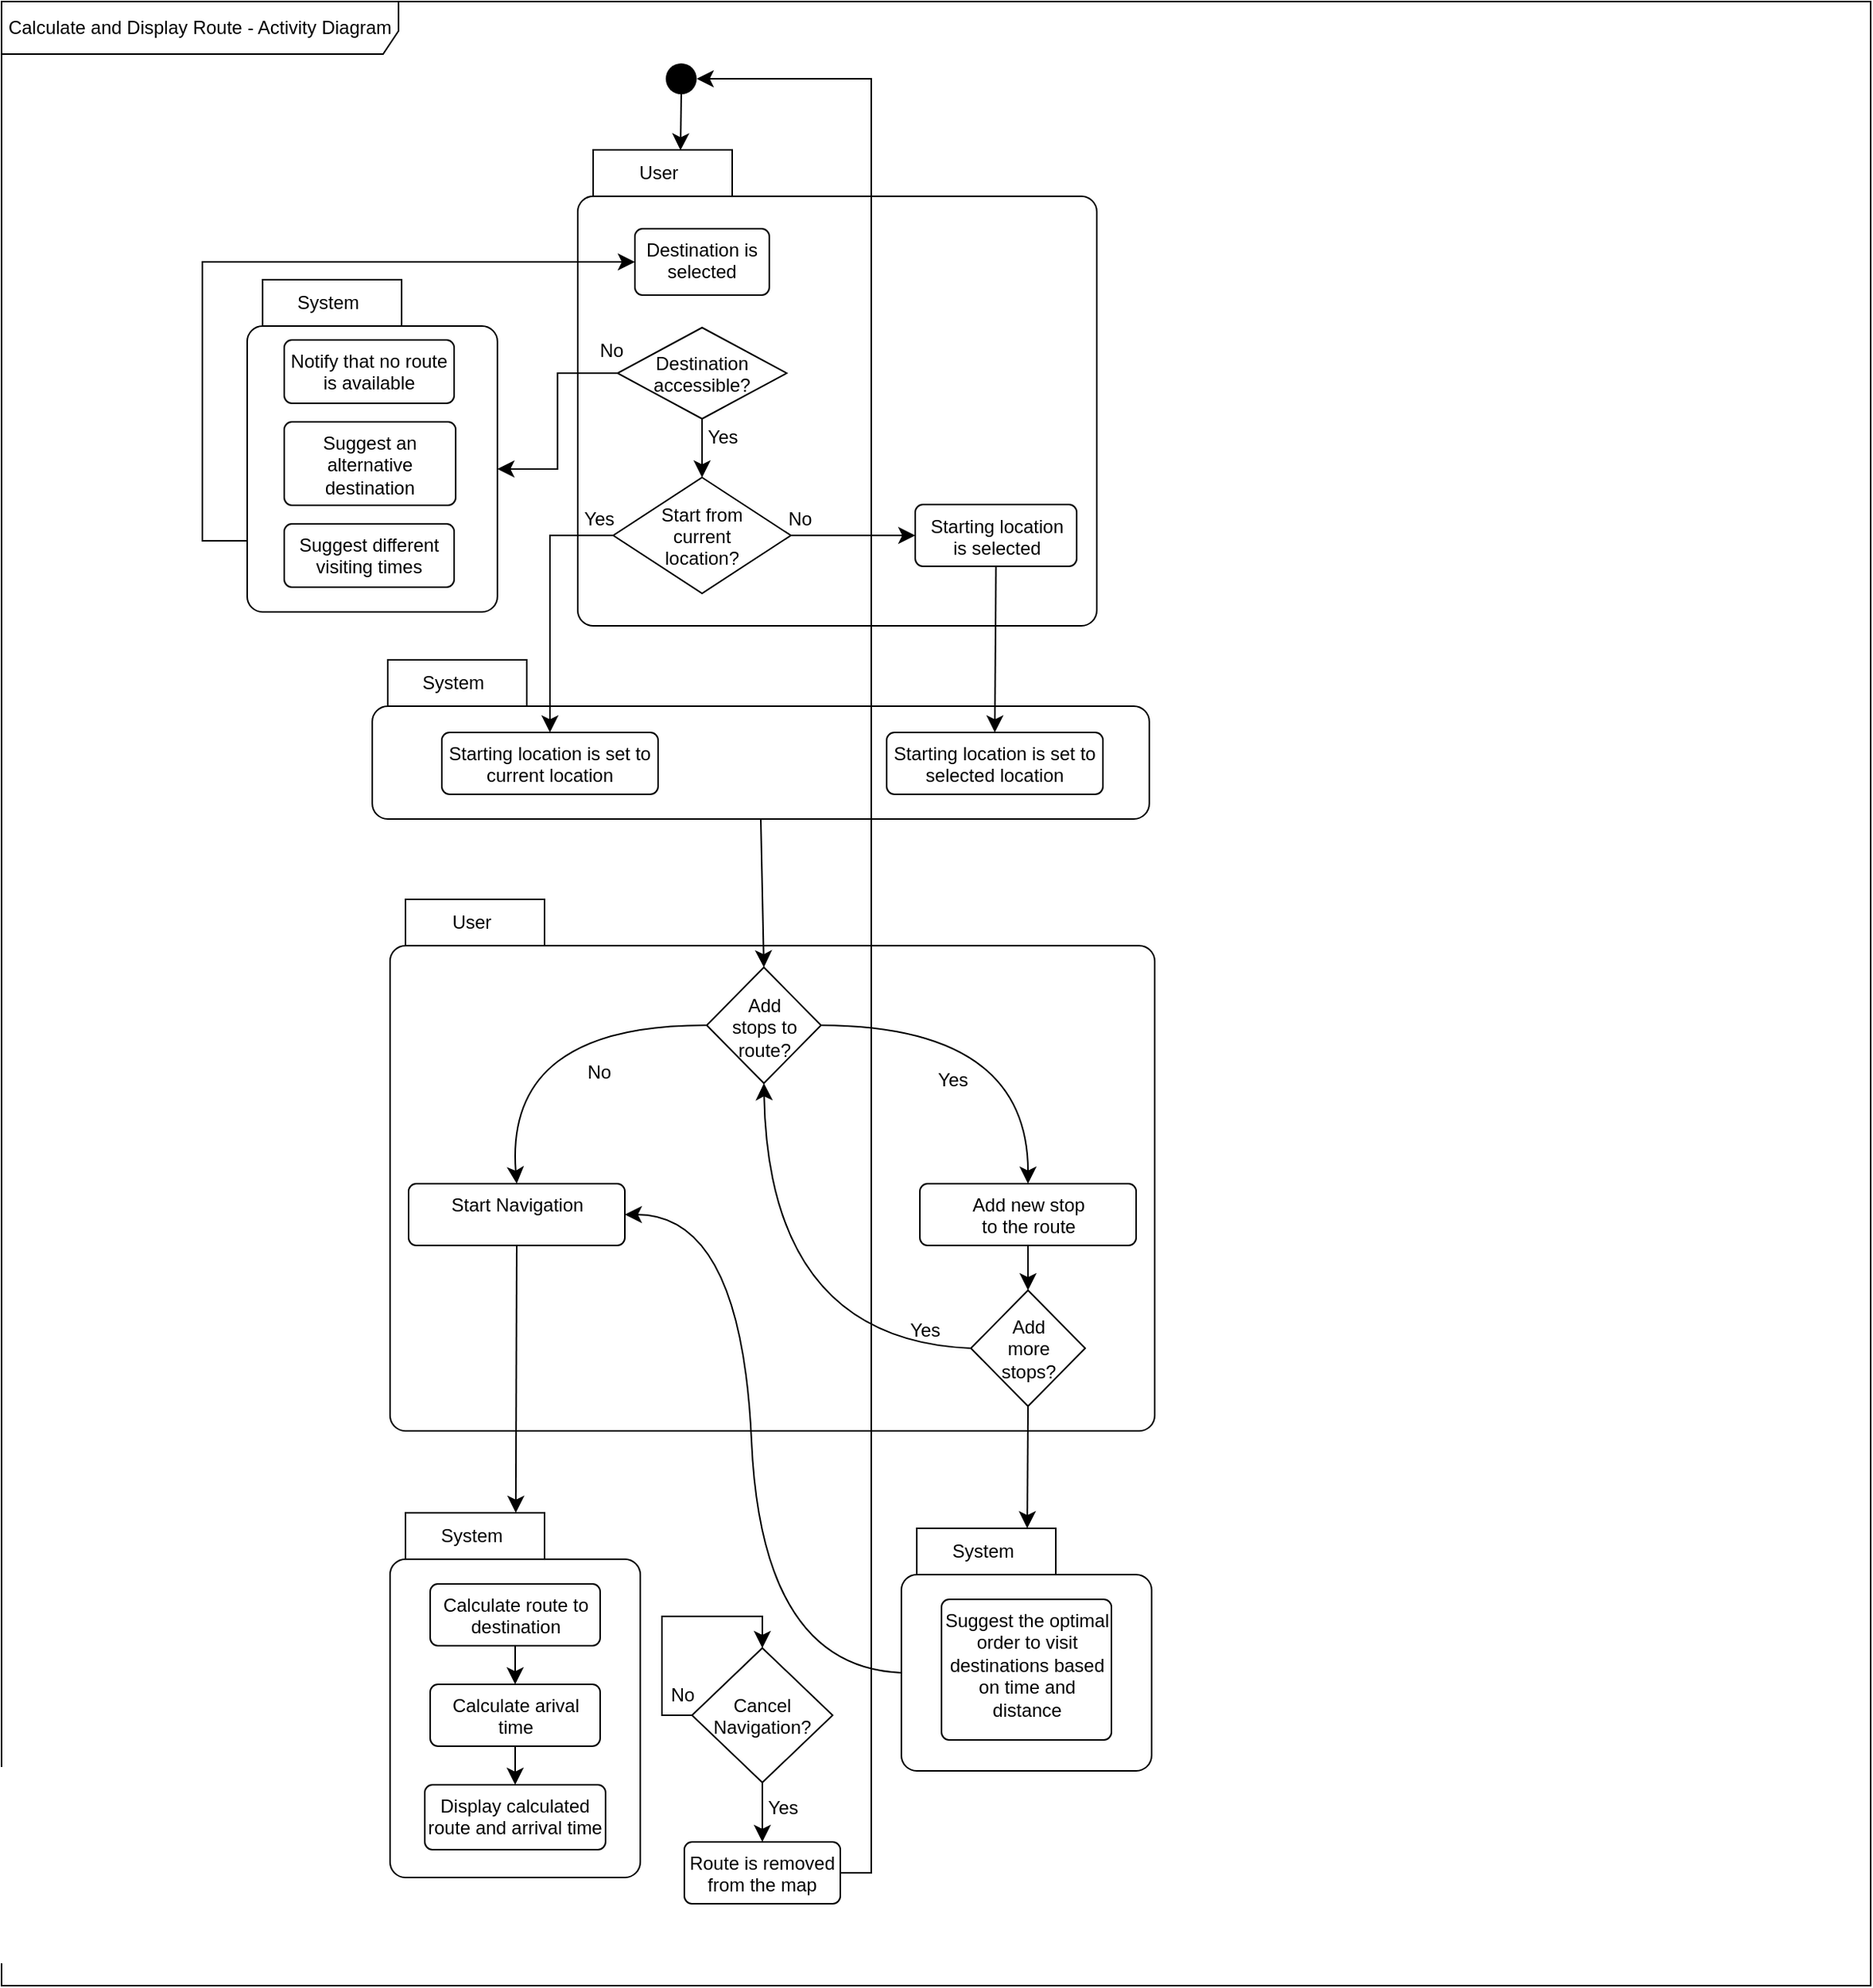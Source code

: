 <mxfile version="26.1.1">
  <diagram name="Σελίδα-1" id="tUFHNK6FRsGTnAo6xCgG">
    <mxGraphModel dx="1753" dy="1172" grid="0" gridSize="10" guides="1" tooltips="1" connect="1" arrows="1" fold="1" page="0" pageScale="1" pageWidth="827" pageHeight="1169" math="0" shadow="0">
      <root>
        <mxCell id="0" />
        <mxCell id="1" parent="0" />
        <mxCell id="kR6YiugQy_GHJ83owY4M-6" value="Calculate and Display Route - Activity Diagram" style="shape=umlFrame;whiteSpace=wrap;html=1;pointerEvents=0;recursiveResize=0;container=1;collapsible=0;width=257;height=34;" vertex="1" parent="1">
          <mxGeometry x="-305" y="-350" width="1210" height="1284" as="geometry" />
        </mxCell>
        <mxCell id="kR6YiugQy_GHJ83owY4M-173" value="System" style="shape=folder;align=center;verticalAlign=middle;fontStyle=0;tabWidth=100;tabHeight=30;tabPosition=left;html=1;boundedLbl=1;labelInHeader=1;rounded=1;absoluteArcSize=1;arcSize=10;whiteSpace=wrap;" vertex="1" parent="kR6YiugQy_GHJ83owY4M-6">
          <mxGeometry x="240" y="426" width="503" height="103" as="geometry" />
        </mxCell>
        <mxCell id="kR6YiugQy_GHJ83owY4M-166" value="User" style="shape=folder;align=center;verticalAlign=middle;fontStyle=0;tabWidth=100;tabHeight=30;tabPosition=left;html=1;boundedLbl=1;labelInHeader=1;rounded=1;absoluteArcSize=1;arcSize=10;whiteSpace=wrap;" vertex="1" parent="kR6YiugQy_GHJ83owY4M-6">
          <mxGeometry x="373" y="96" width="336" height="308" as="geometry" />
        </mxCell>
        <mxCell id="kR6YiugQy_GHJ83owY4M-123" value="No" style="text;html=1;align=center;verticalAlign=middle;whiteSpace=wrap;rounded=0;" vertex="1" parent="kR6YiugQy_GHJ83owY4M-6">
          <mxGeometry x="410.5" y="1081" width="60" height="30" as="geometry" />
        </mxCell>
        <mxCell id="kR6YiugQy_GHJ83owY4M-106" value="User" style="shape=folder;align=center;verticalAlign=middle;fontStyle=0;tabWidth=100;tabHeight=30;tabPosition=left;html=1;boundedLbl=1;labelInHeader=1;rounded=1;absoluteArcSize=1;arcSize=10;whiteSpace=wrap;" vertex="1" parent="kR6YiugQy_GHJ83owY4M-6">
          <mxGeometry x="251.5" y="581" width="495" height="344" as="geometry" />
        </mxCell>
        <mxCell id="kR6YiugQy_GHJ83owY4M-72" value="System" style="shape=folder;align=center;verticalAlign=middle;fontStyle=0;tabWidth=100;tabHeight=30;tabPosition=left;html=1;boundedLbl=1;labelInHeader=1;rounded=1;absoluteArcSize=1;arcSize=10;whiteSpace=wrap;" vertex="1" parent="kR6YiugQy_GHJ83owY4M-6">
          <mxGeometry x="251.5" y="978" width="162" height="236" as="geometry" />
        </mxCell>
        <mxCell id="kR6YiugQy_GHJ83owY4M-37" value="" style="ellipse;fillColor=#000000;strokeColor=none;" vertex="1" parent="kR6YiugQy_GHJ83owY4M-6">
          <mxGeometry x="430" y="40" width="20" height="20" as="geometry" />
        </mxCell>
        <mxCell id="kR6YiugQy_GHJ83owY4M-66" value="Destination is&lt;div&gt;selected&lt;/div&gt;" style="html=1;align=center;verticalAlign=top;rounded=1;absoluteArcSize=1;arcSize=10;dashed=0;whiteSpace=wrap;" vertex="1" parent="kR6YiugQy_GHJ83owY4M-6">
          <mxGeometry x="410" y="147" width="87" height="43" as="geometry" />
        </mxCell>
        <mxCell id="kR6YiugQy_GHJ83owY4M-73" style="edgeStyle=none;curved=1;rounded=0;orthogonalLoop=1;jettySize=auto;html=1;exitX=0.5;exitY=1;exitDx=0;exitDy=0;fontSize=12;startSize=8;endSize=8;" edge="1" parent="kR6YiugQy_GHJ83owY4M-6" source="kR6YiugQy_GHJ83owY4M-68" target="kR6YiugQy_GHJ83owY4M-72">
          <mxGeometry relative="1" as="geometry" />
        </mxCell>
        <mxCell id="kR6YiugQy_GHJ83owY4M-68" value="Start Navigation" style="html=1;align=center;verticalAlign=top;rounded=1;absoluteArcSize=1;arcSize=10;dashed=0;whiteSpace=wrap;" vertex="1" parent="kR6YiugQy_GHJ83owY4M-6">
          <mxGeometry x="263.5" y="765" width="140" height="40" as="geometry" />
        </mxCell>
        <mxCell id="kR6YiugQy_GHJ83owY4M-76" style="edgeStyle=none;curved=1;rounded=0;orthogonalLoop=1;jettySize=auto;html=1;exitX=0.5;exitY=1;exitDx=0;exitDy=0;fontSize=12;startSize=8;endSize=8;" edge="1" parent="kR6YiugQy_GHJ83owY4M-6" source="kR6YiugQy_GHJ83owY4M-70" target="kR6YiugQy_GHJ83owY4M-74">
          <mxGeometry relative="1" as="geometry" />
        </mxCell>
        <mxCell id="kR6YiugQy_GHJ83owY4M-70" value="Calculate route to destination" style="html=1;align=center;verticalAlign=top;rounded=1;absoluteArcSize=1;arcSize=10;dashed=0;whiteSpace=wrap;" vertex="1" parent="kR6YiugQy_GHJ83owY4M-6">
          <mxGeometry x="277.5" y="1024" width="110" height="40" as="geometry" />
        </mxCell>
        <mxCell id="kR6YiugQy_GHJ83owY4M-77" style="edgeStyle=none;curved=1;rounded=0;orthogonalLoop=1;jettySize=auto;html=1;exitX=0.5;exitY=1;exitDx=0;exitDy=0;entryX=0.5;entryY=0;entryDx=0;entryDy=0;fontSize=12;startSize=8;endSize=8;" edge="1" parent="kR6YiugQy_GHJ83owY4M-6" source="kR6YiugQy_GHJ83owY4M-74" target="kR6YiugQy_GHJ83owY4M-75">
          <mxGeometry relative="1" as="geometry" />
        </mxCell>
        <mxCell id="kR6YiugQy_GHJ83owY4M-74" value="Calculate arival&lt;div&gt;time&lt;/div&gt;" style="html=1;align=center;verticalAlign=top;rounded=1;absoluteArcSize=1;arcSize=10;dashed=0;whiteSpace=wrap;" vertex="1" parent="kR6YiugQy_GHJ83owY4M-6">
          <mxGeometry x="277.5" y="1089" width="110" height="40" as="geometry" />
        </mxCell>
        <mxCell id="kR6YiugQy_GHJ83owY4M-75" value="Display calculated route and arrival time" style="html=1;align=center;verticalAlign=top;rounded=1;absoluteArcSize=1;arcSize=10;dashed=0;whiteSpace=wrap;" vertex="1" parent="kR6YiugQy_GHJ83owY4M-6">
          <mxGeometry x="274" y="1154" width="117" height="42" as="geometry" />
        </mxCell>
        <mxCell id="kR6YiugQy_GHJ83owY4M-90" style="edgeStyle=none;curved=1;rounded=0;orthogonalLoop=1;jettySize=auto;html=1;exitX=0;exitY=0.5;exitDx=0;exitDy=0;entryX=0.5;entryY=0;entryDx=0;entryDy=0;fontSize=12;startSize=8;endSize=8;" edge="1" parent="kR6YiugQy_GHJ83owY4M-6" source="kR6YiugQy_GHJ83owY4M-79" target="kR6YiugQy_GHJ83owY4M-68">
          <mxGeometry relative="1" as="geometry">
            <Array as="points">
              <mxPoint x="325.5" y="662" />
            </Array>
          </mxGeometry>
        </mxCell>
        <mxCell id="kR6YiugQy_GHJ83owY4M-95" style="edgeStyle=none;curved=1;rounded=0;orthogonalLoop=1;jettySize=auto;html=1;exitX=1;exitY=0.5;exitDx=0;exitDy=0;entryX=0.5;entryY=0;entryDx=0;entryDy=0;fontSize=12;startSize=8;endSize=8;" edge="1" parent="kR6YiugQy_GHJ83owY4M-6" source="kR6YiugQy_GHJ83owY4M-79" target="kR6YiugQy_GHJ83owY4M-93">
          <mxGeometry relative="1" as="geometry">
            <Array as="points">
              <mxPoint x="664.5" y="663" />
            </Array>
          </mxGeometry>
        </mxCell>
        <mxCell id="kR6YiugQy_GHJ83owY4M-79" value="" style="rhombus;" vertex="1" parent="kR6YiugQy_GHJ83owY4M-6">
          <mxGeometry x="456.5" y="625" width="74" height="75" as="geometry" />
        </mxCell>
        <mxCell id="kR6YiugQy_GHJ83owY4M-84" value="No" style="text;html=1;align=center;verticalAlign=middle;whiteSpace=wrap;rounded=0;" vertex="1" parent="kR6YiugQy_GHJ83owY4M-6">
          <mxGeometry x="356.5" y="678" width="60" height="30" as="geometry" />
        </mxCell>
        <mxCell id="kR6YiugQy_GHJ83owY4M-91" value="Add stops to route?" style="text;html=1;align=center;verticalAlign=middle;whiteSpace=wrap;rounded=0;" vertex="1" parent="kR6YiugQy_GHJ83owY4M-6">
          <mxGeometry x="469.5" y="649" width="48" height="29" as="geometry" />
        </mxCell>
        <mxCell id="kR6YiugQy_GHJ83owY4M-103" style="edgeStyle=none;curved=1;rounded=0;orthogonalLoop=1;jettySize=auto;html=1;exitX=0.5;exitY=1;exitDx=0;exitDy=0;entryX=0.5;entryY=0;entryDx=0;entryDy=0;fontSize=12;startSize=8;endSize=8;" edge="1" parent="kR6YiugQy_GHJ83owY4M-6" source="kR6YiugQy_GHJ83owY4M-93" target="kR6YiugQy_GHJ83owY4M-100">
          <mxGeometry relative="1" as="geometry" />
        </mxCell>
        <mxCell id="kR6YiugQy_GHJ83owY4M-93" value="Add new stop&lt;div&gt;to the route&lt;/div&gt;" style="html=1;align=center;verticalAlign=top;rounded=1;absoluteArcSize=1;arcSize=10;dashed=0;whiteSpace=wrap;" vertex="1" parent="kR6YiugQy_GHJ83owY4M-6">
          <mxGeometry x="594.5" y="765" width="140" height="40" as="geometry" />
        </mxCell>
        <mxCell id="kR6YiugQy_GHJ83owY4M-96" value="Yes" style="text;html=1;align=center;verticalAlign=middle;whiteSpace=wrap;rounded=0;" vertex="1" parent="kR6YiugQy_GHJ83owY4M-6">
          <mxGeometry x="585.5" y="683" width="60" height="30" as="geometry" />
        </mxCell>
        <mxCell id="kR6YiugQy_GHJ83owY4M-102" style="edgeStyle=none;curved=1;rounded=0;orthogonalLoop=1;jettySize=auto;html=1;exitX=0;exitY=0.5;exitDx=0;exitDy=0;entryX=0.5;entryY=1;entryDx=0;entryDy=0;fontSize=12;startSize=8;endSize=8;" edge="1" parent="kR6YiugQy_GHJ83owY4M-6" source="kR6YiugQy_GHJ83owY4M-100" target="kR6YiugQy_GHJ83owY4M-79">
          <mxGeometry relative="1" as="geometry">
            <Array as="points">
              <mxPoint x="496.5" y="866" />
            </Array>
          </mxGeometry>
        </mxCell>
        <mxCell id="kR6YiugQy_GHJ83owY4M-113" style="edgeStyle=none;curved=1;rounded=0;orthogonalLoop=1;jettySize=auto;html=1;exitX=0.5;exitY=1;exitDx=0;exitDy=0;fontSize=12;startSize=8;endSize=8;" edge="1" parent="kR6YiugQy_GHJ83owY4M-6" source="kR6YiugQy_GHJ83owY4M-100" target="kR6YiugQy_GHJ83owY4M-107">
          <mxGeometry relative="1" as="geometry" />
        </mxCell>
        <mxCell id="kR6YiugQy_GHJ83owY4M-100" value="" style="rhombus;" vertex="1" parent="kR6YiugQy_GHJ83owY4M-6">
          <mxGeometry x="627.5" y="834" width="74" height="75" as="geometry" />
        </mxCell>
        <mxCell id="kR6YiugQy_GHJ83owY4M-101" value="Add more stops?" style="text;html=1;align=center;verticalAlign=middle;whiteSpace=wrap;rounded=0;" vertex="1" parent="kR6YiugQy_GHJ83owY4M-6">
          <mxGeometry x="640.5" y="857" width="48" height="29" as="geometry" />
        </mxCell>
        <mxCell id="kR6YiugQy_GHJ83owY4M-105" value="Yes" style="text;html=1;align=center;verticalAlign=middle;whiteSpace=wrap;rounded=0;" vertex="1" parent="kR6YiugQy_GHJ83owY4M-6">
          <mxGeometry x="567.5" y="845" width="60" height="30" as="geometry" />
        </mxCell>
        <mxCell id="kR6YiugQy_GHJ83owY4M-114" style="edgeStyle=none;curved=1;rounded=0;orthogonalLoop=1;jettySize=auto;html=1;exitX=0;exitY=0;exitDx=0;exitDy=93.5;exitPerimeter=0;entryX=1;entryY=0.5;entryDx=0;entryDy=0;fontSize=12;startSize=8;endSize=8;" edge="1" parent="kR6YiugQy_GHJ83owY4M-6" source="kR6YiugQy_GHJ83owY4M-107" target="kR6YiugQy_GHJ83owY4M-68">
          <mxGeometry relative="1" as="geometry">
            <Array as="points">
              <mxPoint x="492" y="1078" />
              <mxPoint x="479" y="785" />
            </Array>
          </mxGeometry>
        </mxCell>
        <mxCell id="kR6YiugQy_GHJ83owY4M-107" value="System" style="shape=folder;align=center;verticalAlign=middle;fontStyle=0;tabWidth=100;tabHeight=30;tabPosition=left;html=1;boundedLbl=1;labelInHeader=1;rounded=1;absoluteArcSize=1;arcSize=10;whiteSpace=wrap;" vertex="1" parent="kR6YiugQy_GHJ83owY4M-6">
          <mxGeometry x="582.5" y="988" width="162" height="157" as="geometry" />
        </mxCell>
        <mxCell id="kR6YiugQy_GHJ83owY4M-108" style="edgeStyle=none;curved=1;rounded=0;orthogonalLoop=1;jettySize=auto;html=1;exitX=0.5;exitY=1;exitDx=0;exitDy=0;fontSize=12;startSize=8;endSize=8;" edge="1" parent="kR6YiugQy_GHJ83owY4M-6" source="kR6YiugQy_GHJ83owY4M-109">
          <mxGeometry relative="1" as="geometry">
            <mxPoint x="663.5" y="1099" as="targetPoint" />
          </mxGeometry>
        </mxCell>
        <mxCell id="kR6YiugQy_GHJ83owY4M-109" value="Suggest the optimal order to visit destinations based on time and distance" style="html=1;align=center;verticalAlign=top;rounded=1;absoluteArcSize=1;arcSize=10;dashed=0;whiteSpace=wrap;" vertex="1" parent="kR6YiugQy_GHJ83owY4M-6">
          <mxGeometry x="608.5" y="1034" width="110" height="91" as="geometry" />
        </mxCell>
        <mxCell id="kR6YiugQy_GHJ83owY4M-127" style="edgeStyle=orthogonalEdgeStyle;rounded=0;orthogonalLoop=1;jettySize=auto;html=1;exitX=1;exitY=0.5;exitDx=0;exitDy=0;entryX=1;entryY=0.5;entryDx=0;entryDy=0;fontSize=12;startSize=8;endSize=8;" edge="1" parent="kR6YiugQy_GHJ83owY4M-6" source="kR6YiugQy_GHJ83owY4M-130" target="kR6YiugQy_GHJ83owY4M-37">
          <mxGeometry relative="1" as="geometry" />
        </mxCell>
        <mxCell id="kR6YiugQy_GHJ83owY4M-131" style="edgeStyle=none;curved=1;rounded=0;orthogonalLoop=1;jettySize=auto;html=1;exitX=0.5;exitY=1;exitDx=0;exitDy=0;entryX=0.5;entryY=0;entryDx=0;entryDy=0;fontSize=12;startSize=8;endSize=8;" edge="1" parent="kR6YiugQy_GHJ83owY4M-6" source="kR6YiugQy_GHJ83owY4M-117" target="kR6YiugQy_GHJ83owY4M-130">
          <mxGeometry relative="1" as="geometry" />
        </mxCell>
        <mxCell id="kR6YiugQy_GHJ83owY4M-117" value="Cancel&#xa;Navigation?" style="rhombus;" vertex="1" parent="kR6YiugQy_GHJ83owY4M-6">
          <mxGeometry x="447" y="1065.5" width="91" height="87" as="geometry" />
        </mxCell>
        <mxCell id="kR6YiugQy_GHJ83owY4M-128" value="Yes" style="text;html=1;align=center;verticalAlign=middle;whiteSpace=wrap;rounded=0;" vertex="1" parent="kR6YiugQy_GHJ83owY4M-6">
          <mxGeometry x="476" y="1154" width="60" height="30" as="geometry" />
        </mxCell>
        <mxCell id="kR6YiugQy_GHJ83owY4M-129" style="edgeStyle=orthogonalEdgeStyle;rounded=0;orthogonalLoop=1;jettySize=auto;html=1;exitX=0;exitY=0.5;exitDx=0;exitDy=0;entryX=0.5;entryY=0;entryDx=0;entryDy=0;fontSize=12;startSize=8;endSize=8;" edge="1" parent="kR6YiugQy_GHJ83owY4M-6" source="kR6YiugQy_GHJ83owY4M-117" target="kR6YiugQy_GHJ83owY4M-117">
          <mxGeometry relative="1" as="geometry">
            <Array as="points">
              <mxPoint x="427.5" y="1109" />
              <mxPoint x="427.5" y="1045" />
              <mxPoint x="492.5" y="1045" />
            </Array>
          </mxGeometry>
        </mxCell>
        <mxCell id="kR6YiugQy_GHJ83owY4M-130" value="Route is removed from the map" style="html=1;align=center;verticalAlign=top;rounded=1;absoluteArcSize=1;arcSize=10;dashed=0;whiteSpace=wrap;" vertex="1" parent="kR6YiugQy_GHJ83owY4M-6">
          <mxGeometry x="442" y="1191" width="101" height="40" as="geometry" />
        </mxCell>
        <mxCell id="kR6YiugQy_GHJ83owY4M-182" style="edgeStyle=none;curved=1;rounded=0;orthogonalLoop=1;jettySize=auto;html=1;exitX=1;exitY=0.5;exitDx=0;exitDy=0;entryX=0;entryY=0.5;entryDx=0;entryDy=0;fontSize=12;startSize=8;endSize=8;" edge="1" parent="kR6YiugQy_GHJ83owY4M-6" source="kR6YiugQy_GHJ83owY4M-134" target="kR6YiugQy_GHJ83owY4M-181">
          <mxGeometry relative="1" as="geometry" />
        </mxCell>
        <mxCell id="kR6YiugQy_GHJ83owY4M-134" value="Start from&#xa;current&#xa;location?" style="rhombus;" vertex="1" parent="kR6YiugQy_GHJ83owY4M-6">
          <mxGeometry x="396" y="308" width="115" height="75" as="geometry" />
        </mxCell>
        <mxCell id="kR6YiugQy_GHJ83owY4M-167" style="edgeStyle=none;curved=1;rounded=0;orthogonalLoop=1;jettySize=auto;html=1;exitX=0.5;exitY=1;exitDx=0;exitDy=0;fontSize=12;startSize=8;endSize=8;entryX=0.198;entryY=0.001;entryDx=0;entryDy=0;entryPerimeter=0;" edge="1" parent="kR6YiugQy_GHJ83owY4M-6" source="kR6YiugQy_GHJ83owY4M-37" target="kR6YiugQy_GHJ83owY4M-166">
          <mxGeometry relative="1" as="geometry">
            <mxPoint x="440" y="95" as="targetPoint" />
          </mxGeometry>
        </mxCell>
        <mxCell id="kR6YiugQy_GHJ83owY4M-169" value="Starting location is set to current location" style="html=1;align=center;verticalAlign=top;rounded=1;absoluteArcSize=1;arcSize=10;dashed=0;whiteSpace=wrap;" vertex="1" parent="kR6YiugQy_GHJ83owY4M-6">
          <mxGeometry x="285" y="473" width="140" height="40" as="geometry" />
        </mxCell>
        <mxCell id="kR6YiugQy_GHJ83owY4M-174" style="edgeStyle=orthogonalEdgeStyle;rounded=0;orthogonalLoop=1;jettySize=auto;html=1;exitX=0;exitY=0.5;exitDx=0;exitDy=0;entryX=0.5;entryY=0;entryDx=0;entryDy=0;fontSize=12;startSize=8;endSize=8;" edge="1" parent="kR6YiugQy_GHJ83owY4M-6" source="kR6YiugQy_GHJ83owY4M-134" target="kR6YiugQy_GHJ83owY4M-169">
          <mxGeometry relative="1" as="geometry" />
        </mxCell>
        <mxCell id="kR6YiugQy_GHJ83owY4M-176" value="Starting location is set to&lt;div&gt;selected location&lt;/div&gt;" style="html=1;align=center;verticalAlign=top;rounded=1;absoluteArcSize=1;arcSize=10;dashed=0;whiteSpace=wrap;" vertex="1" parent="kR6YiugQy_GHJ83owY4M-6">
          <mxGeometry x="573" y="473" width="140" height="40" as="geometry" />
        </mxCell>
        <mxCell id="kR6YiugQy_GHJ83owY4M-181" value="Starting location&lt;div&gt;is selected&lt;/div&gt;" style="html=1;align=center;verticalAlign=top;rounded=1;absoluteArcSize=1;arcSize=10;dashed=0;whiteSpace=wrap;" vertex="1" parent="kR6YiugQy_GHJ83owY4M-6">
          <mxGeometry x="591.5" y="325.5" width="104.5" height="40" as="geometry" />
        </mxCell>
        <mxCell id="kR6YiugQy_GHJ83owY4M-183" value="Yes" style="text;html=1;align=center;verticalAlign=middle;whiteSpace=wrap;rounded=0;" vertex="1" parent="kR6YiugQy_GHJ83owY4M-6">
          <mxGeometry x="356.5" y="320" width="60" height="30" as="geometry" />
        </mxCell>
        <mxCell id="kR6YiugQy_GHJ83owY4M-184" value="No" style="text;html=1;align=center;verticalAlign=middle;whiteSpace=wrap;rounded=0;" vertex="1" parent="kR6YiugQy_GHJ83owY4M-6">
          <mxGeometry x="487" y="320" width="60" height="30" as="geometry" />
        </mxCell>
        <mxCell id="kR6YiugQy_GHJ83owY4M-185" style="edgeStyle=none;curved=1;rounded=0;orthogonalLoop=1;jettySize=auto;html=1;exitX=0.5;exitY=1;exitDx=0;exitDy=0;fontSize=12;startSize=8;endSize=8;entryX=0.5;entryY=0;entryDx=0;entryDy=0;" edge="1" parent="kR6YiugQy_GHJ83owY4M-6" source="kR6YiugQy_GHJ83owY4M-181" target="kR6YiugQy_GHJ83owY4M-176">
          <mxGeometry relative="1" as="geometry">
            <mxPoint x="627" y="314" as="targetPoint" />
          </mxGeometry>
        </mxCell>
        <mxCell id="kR6YiugQy_GHJ83owY4M-187" style="edgeStyle=none;curved=1;rounded=0;orthogonalLoop=1;jettySize=auto;html=1;exitX=0.5;exitY=1;exitDx=0;exitDy=0;exitPerimeter=0;fontSize=12;startSize=8;endSize=8;entryX=0.5;entryY=0;entryDx=0;entryDy=0;" edge="1" parent="kR6YiugQy_GHJ83owY4M-6" source="kR6YiugQy_GHJ83owY4M-173" target="kR6YiugQy_GHJ83owY4M-79">
          <mxGeometry relative="1" as="geometry" />
        </mxCell>
        <mxCell id="kR6YiugQy_GHJ83owY4M-190" style="edgeStyle=none;curved=1;rounded=0;orthogonalLoop=1;jettySize=auto;html=1;exitX=0.5;exitY=1;exitDx=0;exitDy=0;entryX=0.5;entryY=0;entryDx=0;entryDy=0;fontSize=12;startSize=8;endSize=8;" edge="1" parent="kR6YiugQy_GHJ83owY4M-6" source="kR6YiugQy_GHJ83owY4M-189" target="kR6YiugQy_GHJ83owY4M-134">
          <mxGeometry relative="1" as="geometry" />
        </mxCell>
        <mxCell id="kR6YiugQy_GHJ83owY4M-203" style="edgeStyle=orthogonalEdgeStyle;rounded=0;orthogonalLoop=1;jettySize=auto;html=1;exitX=0.5;exitY=1;exitDx=0;exitDy=0;exitPerimeter=0;entryX=0;entryY=0.5;entryDx=0;entryDy=0;fontSize=12;startSize=8;endSize=8;" edge="1" parent="kR6YiugQy_GHJ83owY4M-6" source="kR6YiugQy_GHJ83owY4M-193" target="kR6YiugQy_GHJ83owY4M-66">
          <mxGeometry relative="1" as="geometry">
            <Array as="points">
              <mxPoint x="230" y="334" />
              <mxPoint x="230" y="349" />
              <mxPoint x="130" y="349" />
              <mxPoint x="130" y="168" />
            </Array>
          </mxGeometry>
        </mxCell>
        <mxCell id="kR6YiugQy_GHJ83owY4M-193" value="System" style="shape=folder;align=center;verticalAlign=middle;fontStyle=0;tabWidth=100;tabHeight=30;tabPosition=left;html=1;boundedLbl=1;labelInHeader=1;rounded=1;absoluteArcSize=1;arcSize=10;whiteSpace=wrap;" vertex="1" parent="kR6YiugQy_GHJ83owY4M-6">
          <mxGeometry x="159" y="180" width="162" height="215" as="geometry" />
        </mxCell>
        <mxCell id="kR6YiugQy_GHJ83owY4M-194" value="Notify that no route is available" style="html=1;align=center;verticalAlign=top;rounded=1;absoluteArcSize=1;arcSize=10;dashed=0;whiteSpace=wrap;" vertex="1" parent="kR6YiugQy_GHJ83owY4M-6">
          <mxGeometry x="183" y="219" width="110" height="41" as="geometry" />
        </mxCell>
        <mxCell id="kR6YiugQy_GHJ83owY4M-196" value="Suggest an alternative destination" style="html=1;align=center;verticalAlign=top;rounded=1;absoluteArcSize=1;arcSize=10;dashed=0;whiteSpace=wrap;" vertex="1" parent="kR6YiugQy_GHJ83owY4M-6">
          <mxGeometry x="183" y="272" width="111" height="54" as="geometry" />
        </mxCell>
        <mxCell id="kR6YiugQy_GHJ83owY4M-197" value="Suggest different visiting times" style="html=1;align=center;verticalAlign=top;rounded=1;absoluteArcSize=1;arcSize=10;dashed=0;whiteSpace=wrap;" vertex="1" parent="kR6YiugQy_GHJ83owY4M-6">
          <mxGeometry x="183" y="338" width="110" height="41" as="geometry" />
        </mxCell>
        <mxCell id="kR6YiugQy_GHJ83owY4M-199" value="Yes" style="text;html=1;align=center;verticalAlign=middle;whiteSpace=wrap;rounded=0;" vertex="1" parent="kR6YiugQy_GHJ83owY4M-6">
          <mxGeometry x="437" y="267" width="60" height="30" as="geometry" />
        </mxCell>
        <mxCell id="kR6YiugQy_GHJ83owY4M-200" value="No" style="text;html=1;align=center;verticalAlign=middle;whiteSpace=wrap;rounded=0;" vertex="1" parent="kR6YiugQy_GHJ83owY4M-6">
          <mxGeometry x="365" y="211" width="60" height="30" as="geometry" />
        </mxCell>
        <mxCell id="kR6YiugQy_GHJ83owY4M-189" value="Destination&#xa;accessible?" style="rhombus;" vertex="1" parent="kR6YiugQy_GHJ83owY4M-6">
          <mxGeometry x="398.75" y="211" width="109.5" height="59" as="geometry" />
        </mxCell>
        <mxCell id="kR6YiugQy_GHJ83owY4M-202" style="edgeStyle=orthogonalEdgeStyle;rounded=0;orthogonalLoop=1;jettySize=auto;html=1;exitX=0;exitY=0.5;exitDx=0;exitDy=0;entryX=0;entryY=0;entryDx=162;entryDy=122.5;entryPerimeter=0;fontSize=12;startSize=8;endSize=8;" edge="1" parent="kR6YiugQy_GHJ83owY4M-6" source="kR6YiugQy_GHJ83owY4M-189" target="kR6YiugQy_GHJ83owY4M-193">
          <mxGeometry relative="1" as="geometry" />
        </mxCell>
      </root>
    </mxGraphModel>
  </diagram>
</mxfile>
